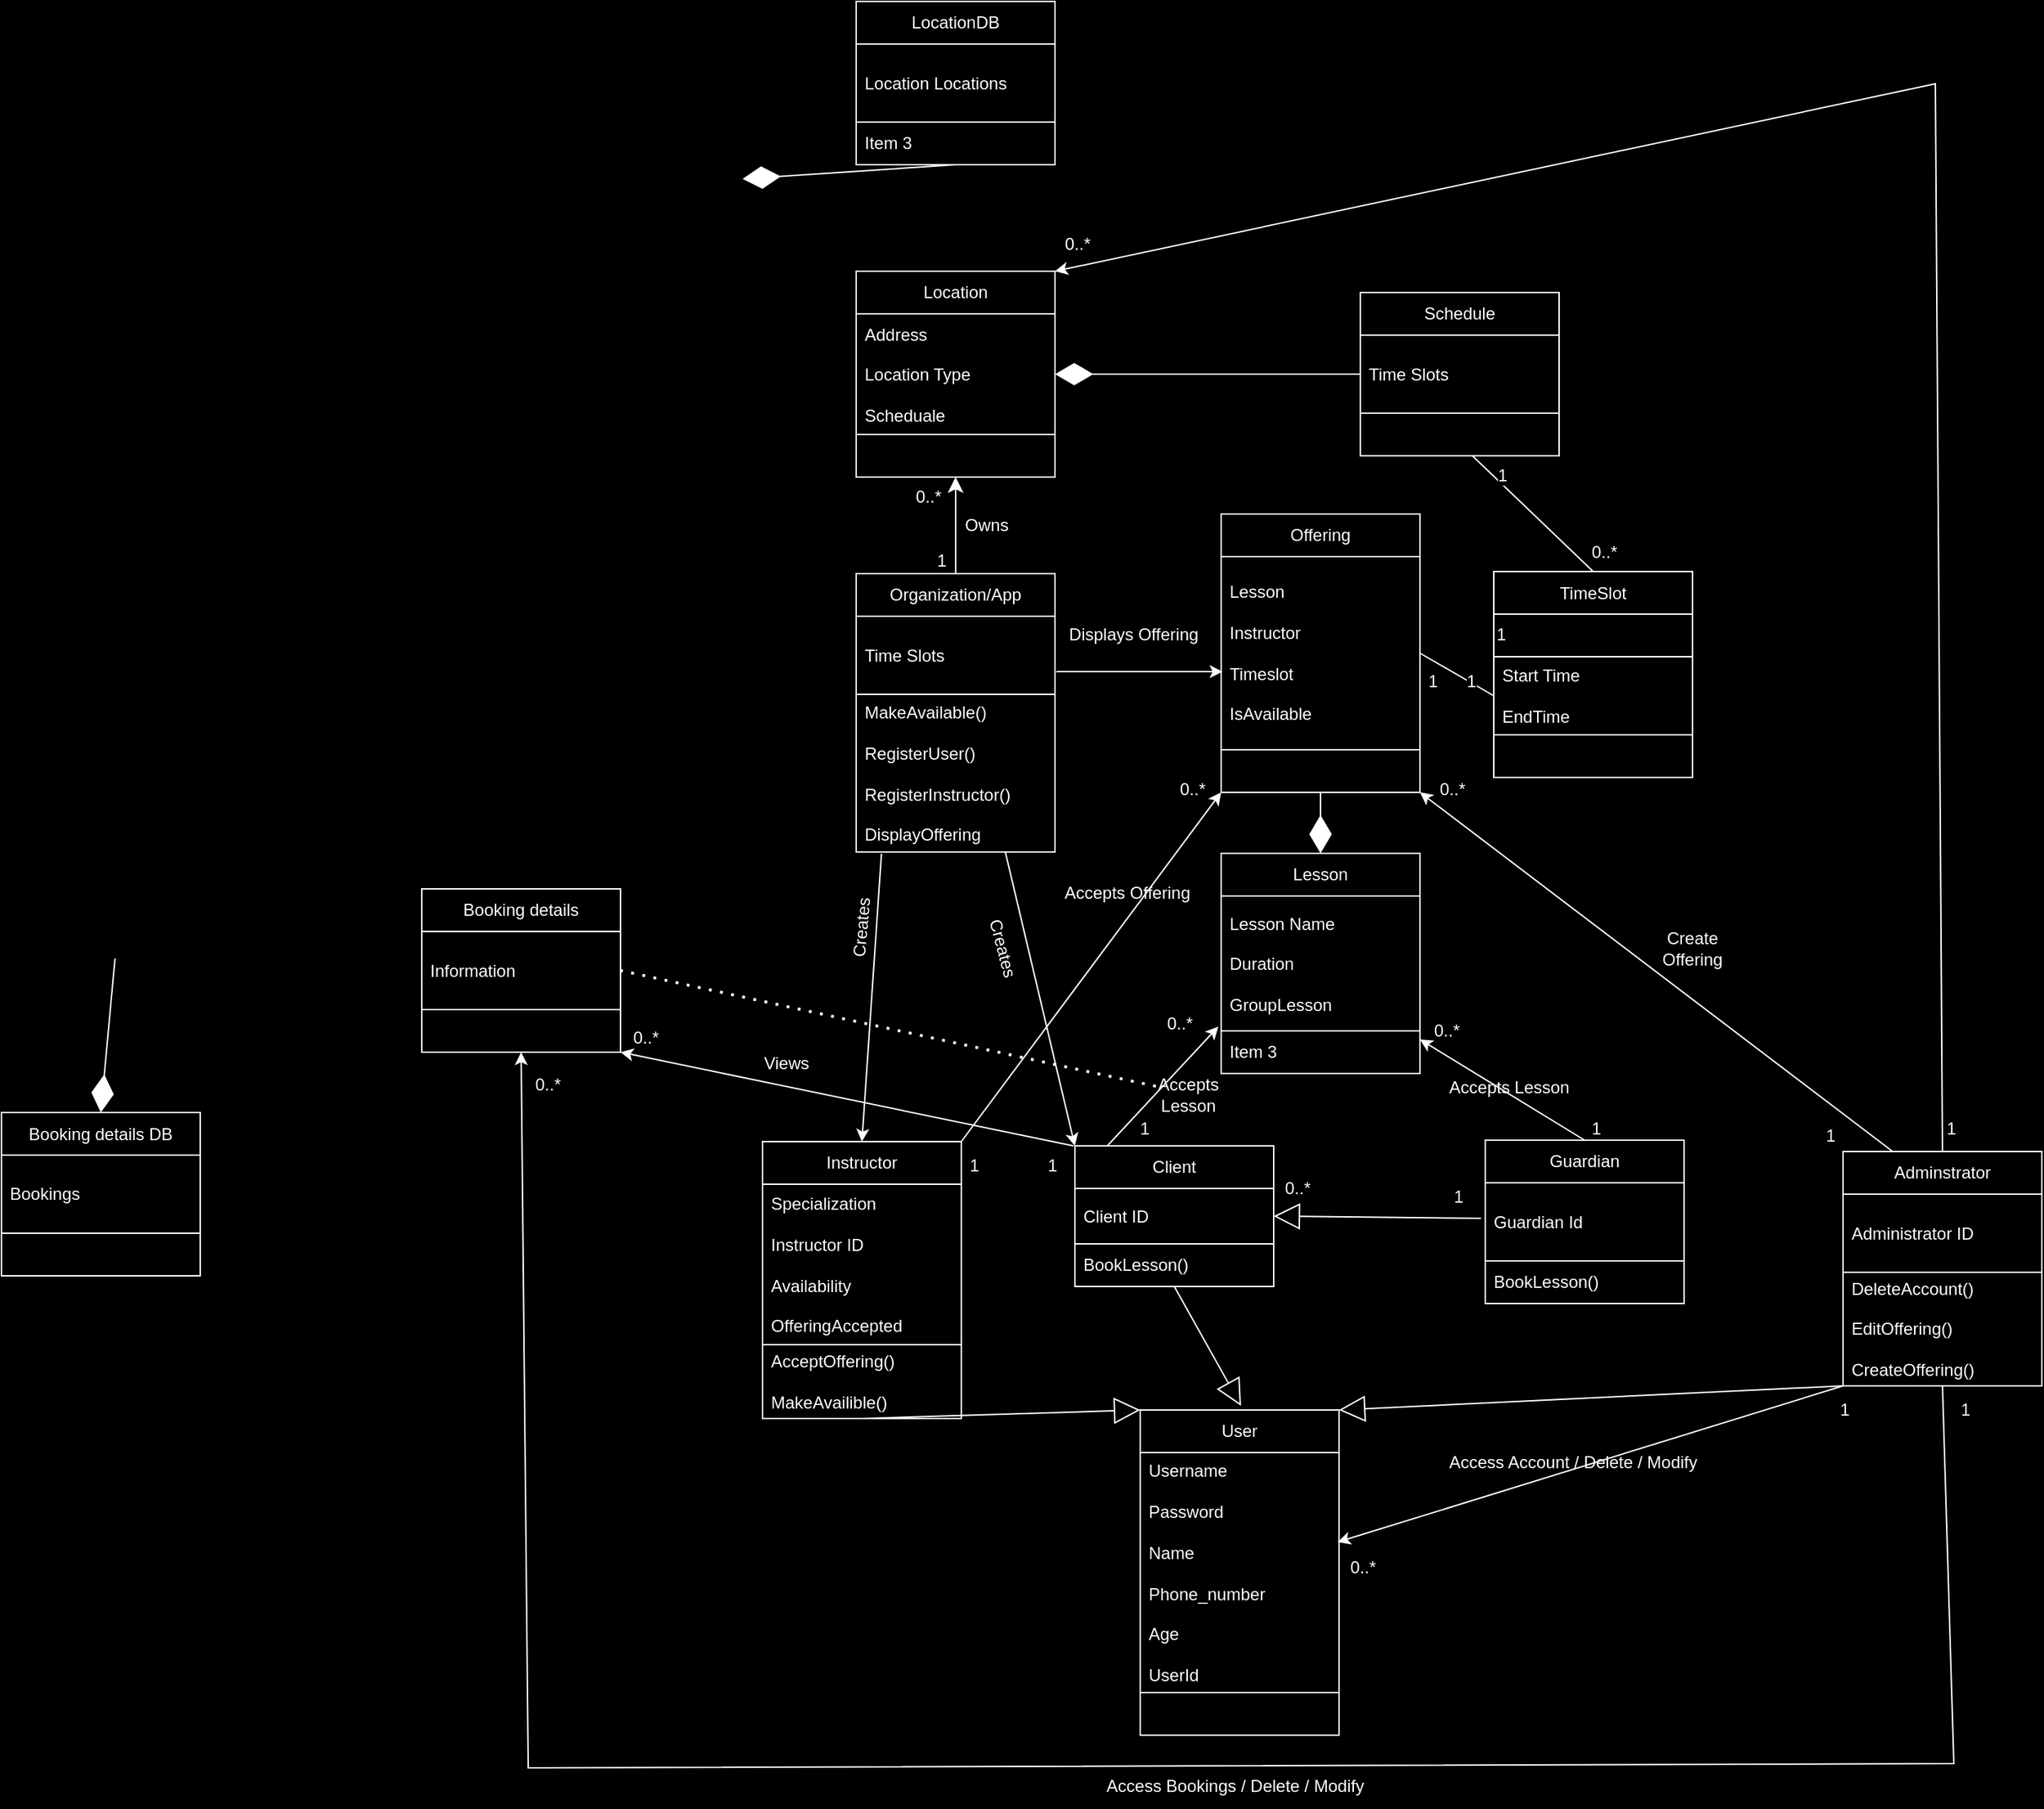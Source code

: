 <mxfile version="24.8.4">
  <diagram name="Page-1" id="lqmxrOgyMsYPpVBHW8XZ">
    <mxGraphModel dx="2478" dy="1331" grid="0" gridSize="10" guides="1" tooltips="1" connect="1" arrows="1" fold="1" page="0" pageScale="1" pageWidth="850" pageHeight="1100" background="#000000" math="0" shadow="0">
      <root>
        <mxCell id="0" />
        <mxCell id="1" parent="0" />
        <mxCell id="q92YzM6dojiJ9RE8ZQHJ-3" value="&lt;font color=&quot;#ffffff&quot;&gt;User&lt;/font&gt;" style="swimlane;fontStyle=0;childLayout=stackLayout;horizontal=1;startSize=30;horizontalStack=0;resizeParent=1;resizeParentMax=0;resizeLast=0;collapsible=1;marginBottom=0;whiteSpace=wrap;html=1;strokeColor=#FFFFFF;fillColor=#000000;" parent="1" vertex="1">
          <mxGeometry x="263" y="702" width="140" height="229" as="geometry" />
        </mxCell>
        <mxCell id="q92YzM6dojiJ9RE8ZQHJ-4" value="&lt;font color=&quot;#ffffff&quot;&gt;Username&lt;/font&gt;&lt;div&gt;&lt;font color=&quot;#ffffff&quot;&gt;&lt;br&gt;&lt;/font&gt;&lt;div&gt;&lt;font color=&quot;#ffffff&quot;&gt;Password&lt;/font&gt;&lt;/div&gt;&lt;/div&gt;&lt;div&gt;&lt;font color=&quot;#ffffff&quot;&gt;&lt;br&gt;&lt;/font&gt;&lt;/div&gt;&lt;div&gt;&lt;font color=&quot;#ffffff&quot;&gt;Name&lt;/font&gt;&lt;/div&gt;&lt;div&gt;&lt;font color=&quot;#ffffff&quot;&gt;&lt;br&gt;&lt;/font&gt;&lt;/div&gt;&lt;div&gt;&lt;font color=&quot;#ffffff&quot;&gt;Phone_number&lt;/font&gt;&lt;/div&gt;&lt;div&gt;&lt;font color=&quot;#ffffff&quot;&gt;&lt;br&gt;&lt;/font&gt;&lt;/div&gt;&lt;div&gt;&lt;font color=&quot;#ffffff&quot;&gt;Age&lt;/font&gt;&lt;/div&gt;&lt;div&gt;&lt;font color=&quot;#ffffff&quot;&gt;&lt;br&gt;&lt;/font&gt;&lt;/div&gt;&lt;div&gt;&lt;font color=&quot;#ffffff&quot;&gt;UserId&lt;/font&gt;&lt;/div&gt;" style="text;strokeColor=#FFFFFF;fillColor=#000000;align=left;verticalAlign=middle;spacingLeft=4;spacingRight=4;overflow=hidden;points=[[0,0.5],[1,0.5]];portConstraint=eastwest;rotatable=0;whiteSpace=wrap;html=1;" parent="q92YzM6dojiJ9RE8ZQHJ-3" vertex="1">
          <mxGeometry y="30" width="140" height="169" as="geometry" />
        </mxCell>
        <mxCell id="q92YzM6dojiJ9RE8ZQHJ-6" value="" style="text;strokeColor=#FFFFFF;fillColor=#000000;align=left;verticalAlign=middle;spacingLeft=4;spacingRight=4;overflow=hidden;points=[[0,0.5],[1,0.5]];portConstraint=eastwest;rotatable=0;whiteSpace=wrap;html=1;" parent="q92YzM6dojiJ9RE8ZQHJ-3" vertex="1">
          <mxGeometry y="199" width="140" height="30" as="geometry" />
        </mxCell>
        <mxCell id="q92YzM6dojiJ9RE8ZQHJ-8" value="&lt;font color=&quot;#ffffff&quot;&gt;Client&lt;/font&gt;" style="swimlane;fontStyle=0;childLayout=stackLayout;horizontal=1;startSize=30;horizontalStack=0;resizeParent=1;resizeParentMax=0;resizeLast=0;collapsible=1;marginBottom=0;whiteSpace=wrap;html=1;strokeColor=#FFFFFF;fillColor=#000000;" parent="1" vertex="1">
          <mxGeometry x="217" y="516" width="140" height="99" as="geometry" />
        </mxCell>
        <mxCell id="q92YzM6dojiJ9RE8ZQHJ-9" value="&lt;font color=&quot;#ffffff&quot;&gt;Client ID&lt;/font&gt;" style="text;strokeColor=#FFFFFF;fillColor=#000000;align=left;verticalAlign=middle;spacingLeft=4;spacingRight=4;overflow=hidden;points=[[0,0.5],[1,0.5]];portConstraint=eastwest;rotatable=0;whiteSpace=wrap;html=1;" parent="q92YzM6dojiJ9RE8ZQHJ-8" vertex="1">
          <mxGeometry y="30" width="140" height="39" as="geometry" />
        </mxCell>
        <mxCell id="q92YzM6dojiJ9RE8ZQHJ-10" value="&lt;font style=&quot;background-color: rgb(0, 0, 0);&quot; color=&quot;#ffffff&quot;&gt;BookLesson()&lt;/font&gt;" style="text;strokeColor=#FFFFFF;fillColor=#000000;align=left;verticalAlign=middle;spacingLeft=4;spacingRight=4;overflow=hidden;points=[[0,0.5],[1,0.5]];portConstraint=eastwest;rotatable=0;whiteSpace=wrap;html=1;" parent="q92YzM6dojiJ9RE8ZQHJ-8" vertex="1">
          <mxGeometry y="69" width="140" height="30" as="geometry" />
        </mxCell>
        <mxCell id="q92YzM6dojiJ9RE8ZQHJ-11" value="" style="endArrow=block;endSize=16;endFill=0;html=1;rounded=0;entryX=0.5;entryY=0;entryDx=0;entryDy=0;exitX=0.5;exitY=1;exitDx=0;exitDy=0;strokeColor=#FFFFFF;" parent="1" source="q92YzM6dojiJ9RE8ZQHJ-8" edge="1">
          <mxGeometry width="160" relative="1" as="geometry">
            <mxPoint x="334" y="621" as="sourcePoint" />
            <mxPoint x="334" y="699" as="targetPoint" />
          </mxGeometry>
        </mxCell>
        <mxCell id="q92YzM6dojiJ9RE8ZQHJ-12" value="&lt;font color=&quot;#ffffff&quot;&gt;Instructor&lt;/font&gt;" style="swimlane;fontStyle=0;childLayout=stackLayout;horizontal=1;startSize=30;horizontalStack=0;resizeParent=1;resizeParentMax=0;resizeLast=0;collapsible=1;marginBottom=0;whiteSpace=wrap;html=1;strokeColor=#FFFFFF;fillColor=#000000;" parent="1" vertex="1">
          <mxGeometry x="-3" y="513" width="140" height="195" as="geometry" />
        </mxCell>
        <mxCell id="q92YzM6dojiJ9RE8ZQHJ-13" value="&lt;font color=&quot;#ffffff&quot;&gt;Specialization&lt;/font&gt;&lt;div&gt;&lt;font color=&quot;#ffffff&quot;&gt;&lt;br&gt;&lt;/font&gt;&lt;/div&gt;&lt;div&gt;&lt;font color=&quot;#ffffff&quot;&gt;Instructor ID&lt;/font&gt;&lt;/div&gt;&lt;div&gt;&lt;font color=&quot;#ffffff&quot;&gt;&lt;br&gt;&lt;/font&gt;&lt;/div&gt;&lt;div&gt;&lt;font color=&quot;#ffffff&quot;&gt;Availability&lt;/font&gt;&lt;/div&gt;&lt;div&gt;&lt;font color=&quot;#ffffff&quot;&gt;&lt;br&gt;&lt;/font&gt;&lt;/div&gt;&lt;div&gt;&lt;font color=&quot;#ffffff&quot;&gt;OfferingAccepted&lt;/font&gt;&lt;/div&gt;" style="text;strokeColor=#FFFFFF;fillColor=#000000;align=left;verticalAlign=middle;spacingLeft=4;spacingRight=4;overflow=hidden;points=[[0,0.5],[1,0.5]];portConstraint=eastwest;rotatable=0;whiteSpace=wrap;html=1;" parent="q92YzM6dojiJ9RE8ZQHJ-12" vertex="1">
          <mxGeometry y="30" width="140" height="113" as="geometry" />
        </mxCell>
        <mxCell id="q92YzM6dojiJ9RE8ZQHJ-14" value="&lt;font style=&quot;background-color: rgb(0, 0, 0);&quot; color=&quot;#ffffff&quot;&gt;AcceptOffering()&lt;/font&gt;&lt;div&gt;&lt;font style=&quot;background-color: rgb(0, 0, 0);&quot; color=&quot;#ffffff&quot;&gt;&lt;br&gt;&lt;/font&gt;&lt;/div&gt;&lt;div&gt;&lt;font style=&quot;background-color: rgb(0, 0, 0);&quot; color=&quot;#ffffff&quot;&gt;MakeAvailible()&lt;/font&gt;&lt;/div&gt;" style="text;strokeColor=#FFFFFF;fillColor=#000000;align=left;verticalAlign=middle;spacingLeft=4;spacingRight=4;overflow=hidden;points=[[0,0.5],[1,0.5]];portConstraint=eastwest;rotatable=0;whiteSpace=wrap;html=1;" parent="q92YzM6dojiJ9RE8ZQHJ-12" vertex="1">
          <mxGeometry y="143" width="140" height="52" as="geometry" />
        </mxCell>
        <mxCell id="q92YzM6dojiJ9RE8ZQHJ-15" value="" style="endArrow=block;endSize=16;endFill=0;html=1;rounded=0;entryX=0;entryY=0;entryDx=0;entryDy=0;exitX=0.5;exitY=1;exitDx=0;exitDy=0;strokeColor=#FFFFFF;" parent="1" source="q92YzM6dojiJ9RE8ZQHJ-12" target="q92YzM6dojiJ9RE8ZQHJ-3" edge="1">
          <mxGeometry width="160" relative="1" as="geometry">
            <mxPoint x="344" y="631" as="sourcePoint" />
            <mxPoint x="344" y="709" as="targetPoint" />
          </mxGeometry>
        </mxCell>
        <mxCell id="q92YzM6dojiJ9RE8ZQHJ-16" value="&lt;font color=&quot;#ffffff&quot;&gt;Adminstrator&lt;/font&gt;" style="swimlane;fontStyle=0;childLayout=stackLayout;horizontal=1;startSize=30;horizontalStack=0;resizeParent=1;resizeParentMax=0;resizeLast=0;collapsible=1;marginBottom=0;whiteSpace=wrap;html=1;strokeColor=#FFFFFF;fillColor=#000000;" parent="1" vertex="1">
          <mxGeometry x="758" y="520" width="140" height="165" as="geometry" />
        </mxCell>
        <mxCell id="q92YzM6dojiJ9RE8ZQHJ-17" value="&lt;font color=&quot;#ffffff&quot;&gt;Administrator ID&lt;/font&gt;" style="text;strokeColor=#FFFFFF;fillColor=#000000;align=left;verticalAlign=middle;spacingLeft=4;spacingRight=4;overflow=hidden;points=[[0,0.5],[1,0.5]];portConstraint=eastwest;rotatable=0;whiteSpace=wrap;html=1;" parent="q92YzM6dojiJ9RE8ZQHJ-16" vertex="1">
          <mxGeometry y="30" width="140" height="55" as="geometry" />
        </mxCell>
        <mxCell id="q92YzM6dojiJ9RE8ZQHJ-18" value="&lt;font style=&quot;background-color: rgb(0, 0, 0);&quot; color=&quot;#ffffff&quot;&gt;DeleteAccount()&lt;/font&gt;&lt;div&gt;&lt;font style=&quot;background-color: rgb(0, 0, 0);&quot; color=&quot;#ffffff&quot;&gt;&lt;br&gt;&lt;/font&gt;&lt;/div&gt;&lt;div&gt;&lt;font style=&quot;background-color: rgb(0, 0, 0);&quot; color=&quot;#ffffff&quot;&gt;EditOffering()&lt;/font&gt;&lt;/div&gt;&lt;div&gt;&lt;font style=&quot;background-color: rgb(0, 0, 0);&quot; color=&quot;#ffffff&quot;&gt;&lt;br&gt;&lt;/font&gt;&lt;/div&gt;&lt;div&gt;&lt;font style=&quot;background-color: rgb(0, 0, 0);&quot; color=&quot;#ffffff&quot;&gt;CreateOffering()&lt;/font&gt;&lt;/div&gt;" style="text;strokeColor=#FFFFFF;fillColor=#000000;align=left;verticalAlign=middle;spacingLeft=4;spacingRight=4;overflow=hidden;points=[[0,0.5],[1,0.5]];portConstraint=eastwest;rotatable=0;whiteSpace=wrap;html=1;" parent="q92YzM6dojiJ9RE8ZQHJ-16" vertex="1">
          <mxGeometry y="85" width="140" height="80" as="geometry" />
        </mxCell>
        <mxCell id="q92YzM6dojiJ9RE8ZQHJ-19" value="" style="endArrow=block;endSize=16;endFill=0;html=1;rounded=0;entryX=1;entryY=0;entryDx=0;entryDy=0;exitX=0;exitY=1;exitDx=0;exitDy=0;strokeColor=#FFFFFF;" parent="1" source="q92YzM6dojiJ9RE8ZQHJ-16" target="q92YzM6dojiJ9RE8ZQHJ-3" edge="1">
          <mxGeometry width="160" relative="1" as="geometry">
            <mxPoint x="80" y="645" as="sourcePoint" />
            <mxPoint x="273" y="712" as="targetPoint" />
          </mxGeometry>
        </mxCell>
        <mxCell id="q92YzM6dojiJ9RE8ZQHJ-21" value="&lt;font color=&quot;#ffffff&quot;&gt;Guardian&lt;/font&gt;" style="swimlane;fontStyle=0;childLayout=stackLayout;horizontal=1;startSize=30;horizontalStack=0;resizeParent=1;resizeParentMax=0;resizeLast=0;collapsible=1;marginBottom=0;whiteSpace=wrap;html=1;strokeColor=#FFFFFF;fillColor=#000000;" parent="1" vertex="1">
          <mxGeometry x="506" y="512" width="140" height="115" as="geometry" />
        </mxCell>
        <mxCell id="q92YzM6dojiJ9RE8ZQHJ-22" value="&lt;font color=&quot;#ffffff&quot;&gt;Guardian Id&lt;/font&gt;" style="text;strokeColor=#FFFFFF;fillColor=#000000;align=left;verticalAlign=middle;spacingLeft=4;spacingRight=4;overflow=hidden;points=[[0,0.5],[1,0.5]];portConstraint=eastwest;rotatable=0;whiteSpace=wrap;html=1;" parent="q92YzM6dojiJ9RE8ZQHJ-21" vertex="1">
          <mxGeometry y="30" width="140" height="55" as="geometry" />
        </mxCell>
        <mxCell id="q92YzM6dojiJ9RE8ZQHJ-23" value="&lt;span style=&quot;color: rgb(255, 255, 255); background-color: rgb(0, 0, 0);&quot;&gt;BookLesson()&lt;/span&gt;" style="text;strokeColor=#FFFFFF;fillColor=#000000;align=left;verticalAlign=middle;spacingLeft=4;spacingRight=4;overflow=hidden;points=[[0,0.5],[1,0.5]];portConstraint=eastwest;rotatable=0;whiteSpace=wrap;html=1;" parent="q92YzM6dojiJ9RE8ZQHJ-21" vertex="1">
          <mxGeometry y="85" width="140" height="30" as="geometry" />
        </mxCell>
        <mxCell id="q92YzM6dojiJ9RE8ZQHJ-24" value="&lt;font color=&quot;#ffffff&quot;&gt;Location&lt;/font&gt;" style="swimlane;fontStyle=0;childLayout=stackLayout;horizontal=1;startSize=30;horizontalStack=0;resizeParent=1;resizeParentMax=0;resizeLast=0;collapsible=1;marginBottom=0;whiteSpace=wrap;html=1;strokeColor=#FFFFFF;fillColor=#000000;" parent="1" vertex="1">
          <mxGeometry x="63" y="-100" width="140" height="145" as="geometry" />
        </mxCell>
        <mxCell id="q92YzM6dojiJ9RE8ZQHJ-25" value="&lt;font color=&quot;#ffffff&quot;&gt;Address&lt;/font&gt;&lt;div&gt;&lt;font color=&quot;#ffffff&quot;&gt;&lt;br&gt;&lt;/font&gt;&lt;/div&gt;&lt;div&gt;&lt;font color=&quot;#ffffff&quot;&gt;Location Type&lt;/font&gt;&lt;/div&gt;&lt;div&gt;&lt;font color=&quot;#ffffff&quot;&gt;&lt;br&gt;&lt;/font&gt;&lt;/div&gt;&lt;div&gt;&lt;font color=&quot;#ffffff&quot;&gt;Scheduale&lt;/font&gt;&lt;/div&gt;" style="text;strokeColor=#FFFFFF;fillColor=#000000;align=left;verticalAlign=middle;spacingLeft=4;spacingRight=4;overflow=hidden;points=[[0,0.5],[1,0.5]];portConstraint=eastwest;rotatable=0;whiteSpace=wrap;html=1;" parent="q92YzM6dojiJ9RE8ZQHJ-24" vertex="1">
          <mxGeometry y="30" width="140" height="85" as="geometry" />
        </mxCell>
        <mxCell id="q92YzM6dojiJ9RE8ZQHJ-26" value="" style="text;strokeColor=#FFFFFF;fillColor=#000000;align=left;verticalAlign=middle;spacingLeft=4;spacingRight=4;overflow=hidden;points=[[0,0.5],[1,0.5]];portConstraint=eastwest;rotatable=0;whiteSpace=wrap;html=1;" parent="q92YzM6dojiJ9RE8ZQHJ-24" vertex="1">
          <mxGeometry y="115" width="140" height="30" as="geometry" />
        </mxCell>
        <mxCell id="q92YzM6dojiJ9RE8ZQHJ-27" value="&lt;font color=&quot;#ffffff&quot;&gt;Schedule&lt;/font&gt;" style="swimlane;fontStyle=0;childLayout=stackLayout;horizontal=1;startSize=30;horizontalStack=0;resizeParent=1;resizeParentMax=0;resizeLast=0;collapsible=1;marginBottom=0;whiteSpace=wrap;html=1;strokeColor=#FFFFFF;fillColor=#000000;" parent="1" vertex="1">
          <mxGeometry x="418" y="-85" width="140" height="115" as="geometry" />
        </mxCell>
        <mxCell id="q92YzM6dojiJ9RE8ZQHJ-28" value="&lt;font color=&quot;#ffffff&quot;&gt;Time Slots&lt;/font&gt;" style="text;strokeColor=#FFFFFF;fillColor=#000000;align=left;verticalAlign=middle;spacingLeft=4;spacingRight=4;overflow=hidden;points=[[0,0.5],[1,0.5]];portConstraint=eastwest;rotatable=0;whiteSpace=wrap;html=1;" parent="q92YzM6dojiJ9RE8ZQHJ-27" vertex="1">
          <mxGeometry y="30" width="140" height="55" as="geometry" />
        </mxCell>
        <mxCell id="q92YzM6dojiJ9RE8ZQHJ-29" value="" style="text;strokeColor=#FFFFFF;fillColor=#000000;align=left;verticalAlign=middle;spacingLeft=4;spacingRight=4;overflow=hidden;points=[[0,0.5],[1,0.5]];portConstraint=eastwest;rotatable=0;whiteSpace=wrap;html=1;" parent="q92YzM6dojiJ9RE8ZQHJ-27" vertex="1">
          <mxGeometry y="85" width="140" height="30" as="geometry" />
        </mxCell>
        <mxCell id="q92YzM6dojiJ9RE8ZQHJ-30" value="" style="endArrow=diamondThin;endFill=1;endSize=24;html=1;rounded=0;strokeColor=#FFFFFF;entryX=1;entryY=0.5;entryDx=0;entryDy=0;exitX=0;exitY=0.5;exitDx=0;exitDy=0;" parent="1" source="q92YzM6dojiJ9RE8ZQHJ-27" target="q92YzM6dojiJ9RE8ZQHJ-24" edge="1">
          <mxGeometry width="160" relative="1" as="geometry">
            <mxPoint x="-98" y="317" as="sourcePoint" />
            <mxPoint x="56" y="118" as="targetPoint" />
          </mxGeometry>
        </mxCell>
        <mxCell id="q92YzM6dojiJ9RE8ZQHJ-31" value="&lt;font color=&quot;#ffffff&quot;&gt;LocationDB&lt;/font&gt;" style="swimlane;fontStyle=0;childLayout=stackLayout;horizontal=1;startSize=30;horizontalStack=0;resizeParent=1;resizeParentMax=0;resizeLast=0;collapsible=1;marginBottom=0;whiteSpace=wrap;html=1;strokeColor=#FFFFFF;fillColor=#000000;" parent="1" vertex="1">
          <mxGeometry x="63" y="-290" width="140" height="115" as="geometry" />
        </mxCell>
        <mxCell id="q92YzM6dojiJ9RE8ZQHJ-32" value="&lt;font color=&quot;#ffffff&quot;&gt;Location Locations&lt;/font&gt;" style="text;strokeColor=#FFFFFF;fillColor=#000000;align=left;verticalAlign=middle;spacingLeft=4;spacingRight=4;overflow=hidden;points=[[0,0.5],[1,0.5]];portConstraint=eastwest;rotatable=0;whiteSpace=wrap;html=1;" parent="q92YzM6dojiJ9RE8ZQHJ-31" vertex="1">
          <mxGeometry y="30" width="140" height="55" as="geometry" />
        </mxCell>
        <mxCell id="q92YzM6dojiJ9RE8ZQHJ-33" value="&lt;font style=&quot;background-color: rgb(0, 0, 0);&quot; color=&quot;#ffffff&quot;&gt;Item 3&lt;/font&gt;" style="text;strokeColor=#FFFFFF;fillColor=#000000;align=left;verticalAlign=middle;spacingLeft=4;spacingRight=4;overflow=hidden;points=[[0,0.5],[1,0.5]];portConstraint=eastwest;rotatable=0;whiteSpace=wrap;html=1;" parent="q92YzM6dojiJ9RE8ZQHJ-31" vertex="1">
          <mxGeometry y="85" width="140" height="30" as="geometry" />
        </mxCell>
        <mxCell id="q92YzM6dojiJ9RE8ZQHJ-34" value="" style="endArrow=diamondThin;endFill=1;endSize=24;html=1;rounded=0;strokeColor=#FFFFFF;exitX=0.5;exitY=1;exitDx=0;exitDy=0;" parent="1" source="q92YzM6dojiJ9RE8ZQHJ-31" edge="1">
          <mxGeometry width="160" relative="1" as="geometry">
            <mxPoint x="281" y="-32" as="sourcePoint" />
            <mxPoint x="-17" y="-165" as="targetPoint" />
          </mxGeometry>
        </mxCell>
        <mxCell id="q92YzM6dojiJ9RE8ZQHJ-38" value="&lt;font color=&quot;#ffffff&quot;&gt;Organization/App&lt;/font&gt;" style="swimlane;fontStyle=0;childLayout=stackLayout;horizontal=1;startSize=30;horizontalStack=0;resizeParent=1;resizeParentMax=0;resizeLast=0;collapsible=1;marginBottom=0;whiteSpace=wrap;html=1;strokeColor=#FFFFFF;fillColor=#000000;" parent="1" vertex="1">
          <mxGeometry x="63" y="113" width="140" height="196" as="geometry" />
        </mxCell>
        <mxCell id="q92YzM6dojiJ9RE8ZQHJ-39" value="&lt;font color=&quot;#ffffff&quot;&gt;Time Slots&lt;/font&gt;" style="text;strokeColor=#FFFFFF;fillColor=#000000;align=left;verticalAlign=middle;spacingLeft=4;spacingRight=4;overflow=hidden;points=[[0,0.5],[1,0.5]];portConstraint=eastwest;rotatable=0;whiteSpace=wrap;html=1;" parent="q92YzM6dojiJ9RE8ZQHJ-38" vertex="1">
          <mxGeometry y="30" width="140" height="55" as="geometry" />
        </mxCell>
        <mxCell id="q92YzM6dojiJ9RE8ZQHJ-40" value="&lt;font style=&quot;background-color: rgb(0, 0, 0);&quot; color=&quot;#ffffff&quot;&gt;MakeAvailable()&lt;/font&gt;&lt;div&gt;&lt;font style=&quot;background-color: rgb(0, 0, 0);&quot; color=&quot;#ffffff&quot;&gt;&lt;br&gt;&lt;/font&gt;&lt;/div&gt;&lt;div&gt;&lt;font style=&quot;background-color: rgb(0, 0, 0);&quot; color=&quot;#ffffff&quot;&gt;RegisterUser()&lt;/font&gt;&lt;/div&gt;&lt;div&gt;&lt;font style=&quot;background-color: rgb(0, 0, 0);&quot; color=&quot;#ffffff&quot;&gt;&lt;br&gt;&lt;/font&gt;&lt;/div&gt;&lt;div&gt;&lt;font style=&quot;background-color: rgb(0, 0, 0);&quot; color=&quot;#ffffff&quot;&gt;RegisterInstructor()&lt;/font&gt;&lt;/div&gt;&lt;div&gt;&lt;font style=&quot;background-color: rgb(0, 0, 0);&quot; color=&quot;#ffffff&quot;&gt;&lt;br&gt;&lt;/font&gt;&lt;/div&gt;&lt;div&gt;&lt;font style=&quot;background-color: rgb(0, 0, 0);&quot; color=&quot;#ffffff&quot;&gt;DisplayOffering&lt;/font&gt;&lt;/div&gt;" style="text;strokeColor=#FFFFFF;fillColor=#000000;align=left;verticalAlign=middle;spacingLeft=4;spacingRight=4;overflow=hidden;points=[[0,0.5],[1,0.5]];portConstraint=eastwest;rotatable=0;whiteSpace=wrap;html=1;" parent="q92YzM6dojiJ9RE8ZQHJ-38" vertex="1">
          <mxGeometry y="85" width="140" height="111" as="geometry" />
        </mxCell>
        <mxCell id="q92YzM6dojiJ9RE8ZQHJ-41" value="" style="edgeStyle=segmentEdgeStyle;endArrow=classic;html=1;curved=0;rounded=0;endSize=8;startSize=8;strokeColor=#FFFFFF;entryX=0.5;entryY=1;entryDx=0;entryDy=0;exitX=0.5;exitY=0;exitDx=0;exitDy=0;" parent="1" source="q92YzM6dojiJ9RE8ZQHJ-38" target="q92YzM6dojiJ9RE8ZQHJ-24" edge="1">
          <mxGeometry width="50" height="50" relative="1" as="geometry">
            <mxPoint x="-269" y="80" as="sourcePoint" />
            <mxPoint x="-219" y="30" as="targetPoint" />
          </mxGeometry>
        </mxCell>
        <mxCell id="q92YzM6dojiJ9RE8ZQHJ-42" value="&lt;font color=&quot;#ffffff&quot;&gt;Owns&lt;/font&gt;" style="text;html=1;align=center;verticalAlign=middle;whiteSpace=wrap;rounded=0;" parent="1" vertex="1">
          <mxGeometry x="125" y="64" width="60" height="30" as="geometry" />
        </mxCell>
        <mxCell id="q92YzM6dojiJ9RE8ZQHJ-46" value="&lt;font color=&quot;#ffffff&quot;&gt;TimeSlot&lt;/font&gt;" style="swimlane;fontStyle=0;childLayout=stackLayout;horizontal=1;startSize=30;horizontalStack=0;resizeParent=1;resizeParentMax=0;resizeLast=0;collapsible=1;marginBottom=0;whiteSpace=wrap;html=1;strokeColor=#FFFFFF;fillColor=#000000;" parent="1" vertex="1">
          <mxGeometry x="512" y="111.5" width="140" height="145" as="geometry" />
        </mxCell>
        <mxCell id="SPLY-4hhll68yxZ88iQ7-50" value="&lt;font style=&quot;background-color: rgb(0, 0, 0);&quot; color=&quot;#ffffff&quot;&gt;1&lt;/font&gt;" style="text;whiteSpace=wrap;html=1;" vertex="1" parent="q92YzM6dojiJ9RE8ZQHJ-46">
          <mxGeometry y="30" width="140" height="30" as="geometry" />
        </mxCell>
        <mxCell id="q92YzM6dojiJ9RE8ZQHJ-47" value="&lt;font color=&quot;#ffffff&quot;&gt;Start Time&lt;/font&gt;&lt;div&gt;&lt;font color=&quot;#ffffff&quot;&gt;&lt;br&gt;&lt;/font&gt;&lt;/div&gt;&lt;div&gt;&lt;font color=&quot;#ffffff&quot;&gt;EndTime&lt;/font&gt;&lt;/div&gt;" style="text;strokeColor=#FFFFFF;fillColor=#000000;align=left;verticalAlign=middle;spacingLeft=4;spacingRight=4;overflow=hidden;points=[[0,0.5],[1,0.5]];portConstraint=eastwest;rotatable=0;whiteSpace=wrap;html=1;" parent="q92YzM6dojiJ9RE8ZQHJ-46" vertex="1">
          <mxGeometry y="60" width="140" height="55" as="geometry" />
        </mxCell>
        <mxCell id="q92YzM6dojiJ9RE8ZQHJ-48" value="" style="text;strokeColor=#FFFFFF;fillColor=#000000;align=left;verticalAlign=middle;spacingLeft=4;spacingRight=4;overflow=hidden;points=[[0,0.5],[1,0.5]];portConstraint=eastwest;rotatable=0;whiteSpace=wrap;html=1;" parent="q92YzM6dojiJ9RE8ZQHJ-46" vertex="1">
          <mxGeometry y="115" width="140" height="30" as="geometry" />
        </mxCell>
        <mxCell id="q92YzM6dojiJ9RE8ZQHJ-50" value="" style="endArrow=none;html=1;rounded=0;strokeColor=#FFFFFF;exitX=0;exitY=0.5;exitDx=0;exitDy=0;entryX=1;entryY=0.5;entryDx=0;entryDy=0;" parent="1" source="q92YzM6dojiJ9RE8ZQHJ-47" target="q92YzM6dojiJ9RE8ZQHJ-52" edge="1">
          <mxGeometry width="50" height="50" relative="1" as="geometry">
            <mxPoint x="675.5" y="149" as="sourcePoint" />
            <mxPoint x="675.5" y="162" as="targetPoint" />
          </mxGeometry>
        </mxCell>
        <mxCell id="q92YzM6dojiJ9RE8ZQHJ-51" value="&lt;font color=&quot;#ffffff&quot;&gt;Offering&lt;/font&gt;" style="swimlane;fontStyle=0;childLayout=stackLayout;horizontal=1;startSize=30;horizontalStack=0;resizeParent=1;resizeParentMax=0;resizeLast=0;collapsible=1;marginBottom=0;whiteSpace=wrap;html=1;strokeColor=#FFFFFF;fillColor=#000000;" parent="1" vertex="1">
          <mxGeometry x="320" y="71" width="140" height="196" as="geometry" />
        </mxCell>
        <mxCell id="q92YzM6dojiJ9RE8ZQHJ-52" value="&lt;font color=&quot;#ffffff&quot;&gt;Lesson&lt;/font&gt;&lt;div&gt;&lt;font color=&quot;#ffffff&quot;&gt;&lt;br&gt;&lt;/font&gt;&lt;/div&gt;&lt;div&gt;&lt;font color=&quot;#ffffff&quot;&gt;Instructor&lt;/font&gt;&lt;/div&gt;&lt;div&gt;&lt;font color=&quot;#ffffff&quot;&gt;&lt;br&gt;&lt;/font&gt;&lt;/div&gt;&lt;div&gt;&lt;font color=&quot;#ffffff&quot;&gt;Timeslot&lt;/font&gt;&lt;/div&gt;&lt;div&gt;&lt;font color=&quot;#ffffff&quot;&gt;&lt;br&gt;&lt;/font&gt;&lt;/div&gt;&lt;div&gt;&lt;font color=&quot;#ffffff&quot;&gt;IsAvailable&lt;/font&gt;&lt;/div&gt;" style="text;strokeColor=#FFFFFF;fillColor=#000000;align=left;verticalAlign=middle;spacingLeft=4;spacingRight=4;overflow=hidden;points=[[0,0.5],[1,0.5]];portConstraint=eastwest;rotatable=0;whiteSpace=wrap;html=1;" parent="q92YzM6dojiJ9RE8ZQHJ-51" vertex="1">
          <mxGeometry y="30" width="140" height="136" as="geometry" />
        </mxCell>
        <mxCell id="q92YzM6dojiJ9RE8ZQHJ-53" value="" style="text;strokeColor=#FFFFFF;fillColor=#000000;align=left;verticalAlign=middle;spacingLeft=4;spacingRight=4;overflow=hidden;points=[[0,0.5],[1,0.5]];portConstraint=eastwest;rotatable=0;whiteSpace=wrap;html=1;" parent="q92YzM6dojiJ9RE8ZQHJ-51" vertex="1">
          <mxGeometry y="166" width="140" height="30" as="geometry" />
        </mxCell>
        <mxCell id="q92YzM6dojiJ9RE8ZQHJ-62" value="" style="endArrow=classic;html=1;rounded=0;strokeColor=#FFFFFF;entryX=0;entryY=1;entryDx=0;entryDy=0;exitX=1;exitY=0;exitDx=0;exitDy=0;" parent="1" source="q92YzM6dojiJ9RE8ZQHJ-12" target="q92YzM6dojiJ9RE8ZQHJ-51" edge="1">
          <mxGeometry width="50" height="50" relative="1" as="geometry">
            <mxPoint x="305" y="486" as="sourcePoint" />
            <mxPoint x="355" y="436" as="targetPoint" />
          </mxGeometry>
        </mxCell>
        <mxCell id="q92YzM6dojiJ9RE8ZQHJ-63" value="&lt;font style=&quot;background-color: rgb(0, 0, 0);&quot; color=&quot;#ffffff&quot;&gt;0..*&lt;/font&gt;" style="text;whiteSpace=wrap;html=1;" parent="1" vertex="1">
          <mxGeometry x="289.001" y="251.003" width="59" height="36" as="geometry" />
        </mxCell>
        <mxCell id="q92YzM6dojiJ9RE8ZQHJ-64" value="&lt;font color=&quot;#ffffff&quot;&gt;Lesson&lt;/font&gt;" style="swimlane;fontStyle=0;childLayout=stackLayout;horizontal=1;startSize=30;horizontalStack=0;resizeParent=1;resizeParentMax=0;resizeLast=0;collapsible=1;marginBottom=0;whiteSpace=wrap;html=1;strokeColor=#FFFFFF;fillColor=#000000;" parent="1" vertex="1">
          <mxGeometry x="320" y="310" width="140" height="155" as="geometry" />
        </mxCell>
        <mxCell id="q92YzM6dojiJ9RE8ZQHJ-65" value="&lt;font color=&quot;#ffffff&quot;&gt;Lesson Name&lt;/font&gt;&lt;br&gt;&lt;div&gt;&lt;font color=&quot;#ffffff&quot;&gt;&lt;br&gt;&lt;/font&gt;&lt;/div&gt;&lt;div&gt;&lt;font color=&quot;#ffffff&quot;&gt;Duration&lt;/font&gt;&lt;/div&gt;&lt;div&gt;&lt;font color=&quot;#ffffff&quot;&gt;&lt;br&gt;&lt;/font&gt;&lt;/div&gt;&lt;div&gt;&lt;font color=&quot;#ffffff&quot;&gt;GroupLesson&lt;/font&gt;&lt;/div&gt;" style="text;strokeColor=#FFFFFF;fillColor=#000000;align=left;verticalAlign=middle;spacingLeft=4;spacingRight=4;overflow=hidden;points=[[0,0.5],[1,0.5]];portConstraint=eastwest;rotatable=0;whiteSpace=wrap;html=1;" parent="q92YzM6dojiJ9RE8ZQHJ-64" vertex="1">
          <mxGeometry y="30" width="140" height="95" as="geometry" />
        </mxCell>
        <mxCell id="q92YzM6dojiJ9RE8ZQHJ-66" value="&lt;font style=&quot;background-color: rgb(0, 0, 0);&quot; color=&quot;#ffffff&quot;&gt;Item 3&lt;/font&gt;" style="text;strokeColor=#FFFFFF;fillColor=#000000;align=left;verticalAlign=middle;spacingLeft=4;spacingRight=4;overflow=hidden;points=[[0,0.5],[1,0.5]];portConstraint=eastwest;rotatable=0;whiteSpace=wrap;html=1;" parent="q92YzM6dojiJ9RE8ZQHJ-64" vertex="1">
          <mxGeometry y="125" width="140" height="30" as="geometry" />
        </mxCell>
        <mxCell id="q92YzM6dojiJ9RE8ZQHJ-70" value="" style="endArrow=diamondThin;endFill=1;endSize=24;html=1;rounded=0;strokeColor=#FFFFFF;entryX=0.5;entryY=0;entryDx=0;entryDy=0;exitX=0.5;exitY=1;exitDx=0;exitDy=0;" parent="1" source="q92YzM6dojiJ9RE8ZQHJ-51" target="q92YzM6dojiJ9RE8ZQHJ-64" edge="1">
          <mxGeometry width="160" relative="1" as="geometry">
            <mxPoint x="428" y="-17" as="sourcePoint" />
            <mxPoint x="213" y="-17" as="targetPoint" />
          </mxGeometry>
        </mxCell>
        <mxCell id="q92YzM6dojiJ9RE8ZQHJ-71" value="" style="endArrow=block;endSize=16;endFill=0;html=1;rounded=0;strokeColor=#FFFFFF;entryX=1;entryY=0.5;entryDx=0;entryDy=0;" parent="1" target="q92YzM6dojiJ9RE8ZQHJ-8" edge="1">
          <mxGeometry width="160" relative="1" as="geometry">
            <mxPoint x="503" y="567" as="sourcePoint" />
            <mxPoint x="360" y="584" as="targetPoint" />
          </mxGeometry>
        </mxCell>
        <mxCell id="q92YzM6dojiJ9RE8ZQHJ-72" value="" style="endArrow=classic;html=1;rounded=0;strokeColor=#FFFFFF;entryX=-0.014;entryY=0.968;entryDx=0;entryDy=0;exitX=0.163;exitY=0;exitDx=0;exitDy=0;exitPerimeter=0;entryPerimeter=0;" parent="1" source="q92YzM6dojiJ9RE8ZQHJ-8" target="q92YzM6dojiJ9RE8ZQHJ-65" edge="1">
          <mxGeometry width="50" height="50" relative="1" as="geometry">
            <mxPoint x="147" y="523" as="sourcePoint" />
            <mxPoint x="330" y="279" as="targetPoint" />
          </mxGeometry>
        </mxCell>
        <mxCell id="q92YzM6dojiJ9RE8ZQHJ-73" value="" style="endArrow=classic;html=1;rounded=0;strokeColor=#FFFFFF;entryX=1;entryY=0.2;entryDx=0;entryDy=0;exitX=0.5;exitY=0;exitDx=0;exitDy=0;entryPerimeter=0;" parent="1" source="q92YzM6dojiJ9RE8ZQHJ-21" target="q92YzM6dojiJ9RE8ZQHJ-66" edge="1">
          <mxGeometry width="50" height="50" relative="1" as="geometry">
            <mxPoint x="157" y="533" as="sourcePoint" />
            <mxPoint x="340" y="289" as="targetPoint" />
          </mxGeometry>
        </mxCell>
        <mxCell id="q92YzM6dojiJ9RE8ZQHJ-76" value="" style="endArrow=none;dashed=1;html=1;dashPattern=1 3;strokeWidth=2;rounded=0;strokeColor=#FFFFFF;entryX=1;entryY=0.5;entryDx=0;entryDy=0;" parent="1" target="q92YzM6dojiJ9RE8ZQHJ-78" edge="1">
          <mxGeometry width="50" height="50" relative="1" as="geometry">
            <mxPoint x="274" y="474" as="sourcePoint" />
            <mxPoint x="-96" y="393" as="targetPoint" />
          </mxGeometry>
        </mxCell>
        <mxCell id="q92YzM6dojiJ9RE8ZQHJ-77" value="&lt;font color=&quot;#ffffff&quot;&gt;Booking details&lt;/font&gt;" style="swimlane;fontStyle=0;childLayout=stackLayout;horizontal=1;startSize=30;horizontalStack=0;resizeParent=1;resizeParentMax=0;resizeLast=0;collapsible=1;marginBottom=0;whiteSpace=wrap;html=1;strokeColor=#FFFFFF;fillColor=#000000;" parent="1" vertex="1">
          <mxGeometry x="-243" y="335" width="140" height="115" as="geometry" />
        </mxCell>
        <mxCell id="q92YzM6dojiJ9RE8ZQHJ-78" value="&lt;font color=&quot;#ffffff&quot;&gt;Information&lt;/font&gt;" style="text;strokeColor=#FFFFFF;fillColor=#000000;align=left;verticalAlign=middle;spacingLeft=4;spacingRight=4;overflow=hidden;points=[[0,0.5],[1,0.5]];portConstraint=eastwest;rotatable=0;whiteSpace=wrap;html=1;" parent="q92YzM6dojiJ9RE8ZQHJ-77" vertex="1">
          <mxGeometry y="30" width="140" height="55" as="geometry" />
        </mxCell>
        <mxCell id="q92YzM6dojiJ9RE8ZQHJ-79" value="" style="text;strokeColor=#FFFFFF;fillColor=#000000;align=left;verticalAlign=middle;spacingLeft=4;spacingRight=4;overflow=hidden;points=[[0,0.5],[1,0.5]];portConstraint=eastwest;rotatable=0;whiteSpace=wrap;html=1;" parent="q92YzM6dojiJ9RE8ZQHJ-77" vertex="1">
          <mxGeometry y="85" width="140" height="30" as="geometry" />
        </mxCell>
        <mxCell id="q92YzM6dojiJ9RE8ZQHJ-80" value="" style="endArrow=classic;html=1;rounded=0;strokeColor=#FFFFFF;exitX=0.5;exitY=1;exitDx=0;exitDy=0;entryX=0.5;entryY=1;entryDx=0;entryDy=0;" parent="1" source="q92YzM6dojiJ9RE8ZQHJ-16" edge="1" target="q92YzM6dojiJ9RE8ZQHJ-77">
          <mxGeometry width="50" height="50" relative="1" as="geometry">
            <mxPoint x="147" y="523" as="sourcePoint" />
            <mxPoint x="-173" y="649" as="targetPoint" />
            <Array as="points">
              <mxPoint x="836" y="951" />
              <mxPoint x="-168" y="954" />
            </Array>
          </mxGeometry>
        </mxCell>
        <mxCell id="q92YzM6dojiJ9RE8ZQHJ-81" value="" style="endArrow=classic;html=1;rounded=0;strokeColor=#FFFFFF;entryX=1;entryY=1;entryDx=0;entryDy=0;" parent="1" target="q92YzM6dojiJ9RE8ZQHJ-77" edge="1">
          <mxGeometry width="50" height="50" relative="1" as="geometry">
            <mxPoint x="216" y="516" as="sourcePoint" />
            <mxPoint x="340" y="287" as="targetPoint" />
          </mxGeometry>
        </mxCell>
        <mxCell id="q92YzM6dojiJ9RE8ZQHJ-82" value="" style="endArrow=classic;html=1;rounded=0;exitX=0;exitY=1;exitDx=0;exitDy=0;strokeColor=#FFFFFF;entryX=0.993;entryY=0.373;entryDx=0;entryDy=0;entryPerimeter=0;" parent="1" source="q92YzM6dojiJ9RE8ZQHJ-16" target="q92YzM6dojiJ9RE8ZQHJ-4" edge="1">
          <mxGeometry width="50" height="50" relative="1" as="geometry">
            <mxPoint x="305" y="486" as="sourcePoint" />
            <mxPoint x="434" y="798" as="targetPoint" />
          </mxGeometry>
        </mxCell>
        <mxCell id="q92YzM6dojiJ9RE8ZQHJ-84" value="&lt;font color=&quot;#ffffff&quot;&gt;Access Account / Delete / Modify&lt;/font&gt;" style="text;html=1;align=center;verticalAlign=middle;whiteSpace=wrap;rounded=0;" parent="1" vertex="1">
          <mxGeometry x="472" y="724" width="192" height="30" as="geometry" />
        </mxCell>
        <mxCell id="q92YzM6dojiJ9RE8ZQHJ-86" value="" style="endArrow=classic;html=1;rounded=0;strokeColor=#FFFFFF;entryX=1;entryY=1;entryDx=0;entryDy=0;exitX=0.25;exitY=0;exitDx=0;exitDy=0;" parent="1" source="q92YzM6dojiJ9RE8ZQHJ-16" target="q92YzM6dojiJ9RE8ZQHJ-51" edge="1">
          <mxGeometry width="50" height="50" relative="1" as="geometry">
            <mxPoint x="147" y="523" as="sourcePoint" />
            <mxPoint x="330" y="277" as="targetPoint" />
          </mxGeometry>
        </mxCell>
        <mxCell id="q92YzM6dojiJ9RE8ZQHJ-87" value="&lt;font color=&quot;#ffffff&quot;&gt;Create Offering&lt;/font&gt;" style="text;html=1;align=center;verticalAlign=middle;whiteSpace=wrap;rounded=0;" parent="1" vertex="1">
          <mxGeometry x="622" y="362" width="60" height="30" as="geometry" />
        </mxCell>
        <mxCell id="q92YzM6dojiJ9RE8ZQHJ-89" value="" style="endArrow=classic;html=1;rounded=0;strokeColor=#FFFFFF;entryX=1;entryY=0;entryDx=0;entryDy=0;exitX=0.5;exitY=0;exitDx=0;exitDy=0;" parent="1" source="q92YzM6dojiJ9RE8ZQHJ-16" target="q92YzM6dojiJ9RE8ZQHJ-24" edge="1">
          <mxGeometry width="50" height="50" relative="1" as="geometry">
            <mxPoint x="803" y="530" as="sourcePoint" />
            <mxPoint x="470" y="277" as="targetPoint" />
            <Array as="points">
              <mxPoint x="823" y="-232" />
            </Array>
          </mxGeometry>
        </mxCell>
        <mxCell id="q92YzM6dojiJ9RE8ZQHJ-90" value="&lt;font color=&quot;#ffffff&quot;&gt;Booking details DB&lt;/font&gt;" style="swimlane;fontStyle=0;childLayout=stackLayout;horizontal=1;startSize=30;horizontalStack=0;resizeParent=1;resizeParentMax=0;resizeLast=0;collapsible=1;marginBottom=0;whiteSpace=wrap;html=1;strokeColor=#FFFFFF;fillColor=#000000;" parent="1" vertex="1">
          <mxGeometry x="-539" y="492.5" width="140" height="115" as="geometry" />
        </mxCell>
        <mxCell id="q92YzM6dojiJ9RE8ZQHJ-91" value="&lt;font color=&quot;#ffffff&quot;&gt;Bookings&lt;/font&gt;" style="text;strokeColor=#FFFFFF;fillColor=#000000;align=left;verticalAlign=middle;spacingLeft=4;spacingRight=4;overflow=hidden;points=[[0,0.5],[1,0.5]];portConstraint=eastwest;rotatable=0;whiteSpace=wrap;html=1;" parent="q92YzM6dojiJ9RE8ZQHJ-90" vertex="1">
          <mxGeometry y="30" width="140" height="55" as="geometry" />
        </mxCell>
        <mxCell id="q92YzM6dojiJ9RE8ZQHJ-92" value="" style="text;strokeColor=#FFFFFF;fillColor=#000000;align=left;verticalAlign=middle;spacingLeft=4;spacingRight=4;overflow=hidden;points=[[0,0.5],[1,0.5]];portConstraint=eastwest;rotatable=0;whiteSpace=wrap;html=1;" parent="q92YzM6dojiJ9RE8ZQHJ-90" vertex="1">
          <mxGeometry y="85" width="140" height="30" as="geometry" />
        </mxCell>
        <mxCell id="q92YzM6dojiJ9RE8ZQHJ-94" value="" style="endArrow=diamondThin;endFill=1;endSize=24;html=1;rounded=0;entryX=0.5;entryY=0;entryDx=0;entryDy=0;strokeColor=#FFFFFF;" parent="1" target="q92YzM6dojiJ9RE8ZQHJ-90" edge="1">
          <mxGeometry width="160" relative="1" as="geometry">
            <mxPoint x="-459" y="384" as="sourcePoint" />
            <mxPoint x="367" y="576" as="targetPoint" />
          </mxGeometry>
        </mxCell>
        <mxCell id="SPLY-4hhll68yxZ88iQ7-1" value="" style="endArrow=none;html=1;rounded=0;strokeColor=#FFFFFF;exitX=0.5;exitY=0;exitDx=0;exitDy=0;entryX=0.564;entryY=1;entryDx=0;entryDy=0;entryPerimeter=0;" edge="1" parent="1" source="q92YzM6dojiJ9RE8ZQHJ-46" target="q92YzM6dojiJ9RE8ZQHJ-29">
          <mxGeometry width="50" height="50" relative="1" as="geometry">
            <mxPoint x="522" y="179" as="sourcePoint" />
            <mxPoint x="470" y="179" as="targetPoint" />
          </mxGeometry>
        </mxCell>
        <mxCell id="SPLY-4hhll68yxZ88iQ7-3" value="&lt;font style=&quot;background-color: rgb(0, 0, 0);&quot; color=&quot;#ffffff&quot;&gt;0..*&lt;/font&gt;" style="text;whiteSpace=wrap;html=1;" vertex="1" parent="1">
          <mxGeometry x="472.001" y="251.003" width="59" height="36" as="geometry" />
        </mxCell>
        <mxCell id="SPLY-4hhll68yxZ88iQ7-4" value="&lt;font style=&quot;background-color: rgb(0, 0, 0);&quot; color=&quot;#ffffff&quot;&gt;1&lt;/font&gt;" style="text;whiteSpace=wrap;html=1;" vertex="1" parent="1">
          <mxGeometry x="744.001" y="495.003" width="59" height="36" as="geometry" />
        </mxCell>
        <mxCell id="SPLY-4hhll68yxZ88iQ7-5" value="&lt;font style=&quot;background-color: rgb(0, 0, 0);&quot; color=&quot;#ffffff&quot;&gt;1&lt;/font&gt;" style="text;whiteSpace=wrap;html=1;" vertex="1" parent="1">
          <mxGeometry x="579.001" y="490.003" width="59" height="36" as="geometry" />
        </mxCell>
        <mxCell id="SPLY-4hhll68yxZ88iQ7-6" value="&lt;font style=&quot;background-color: rgb(0, 0, 0);&quot; color=&quot;#ffffff&quot;&gt;1&lt;/font&gt;" style="text;whiteSpace=wrap;html=1;" vertex="1" parent="1">
          <mxGeometry x="261.001" y="490.003" width="59" height="36" as="geometry" />
        </mxCell>
        <mxCell id="SPLY-4hhll68yxZ88iQ7-8" value="&lt;font style=&quot;background-color: rgb(0, 0, 0);&quot; color=&quot;#ffffff&quot;&gt;0..*&lt;/font&gt;" style="text;whiteSpace=wrap;html=1;" vertex="1" parent="1">
          <mxGeometry x="468.001" y="421.003" width="59" height="36" as="geometry" />
        </mxCell>
        <mxCell id="SPLY-4hhll68yxZ88iQ7-9" value="&lt;font style=&quot;background-color: rgb(0, 0, 0);&quot; color=&quot;#ffffff&quot;&gt;0..*&lt;/font&gt;" style="text;whiteSpace=wrap;html=1;" vertex="1" parent="1">
          <mxGeometry x="280.001" y="416.003" width="59" height="36" as="geometry" />
        </mxCell>
        <mxCell id="SPLY-4hhll68yxZ88iQ7-11" value="&lt;font style=&quot;background-color: rgb(0, 0, 0);&quot; color=&quot;#ffffff&quot;&gt;1&lt;/font&gt;" style="text;whiteSpace=wrap;html=1;" vertex="1" parent="1">
          <mxGeometry x="754.001" y="688.003" width="59" height="36" as="geometry" />
        </mxCell>
        <mxCell id="SPLY-4hhll68yxZ88iQ7-12" value="&lt;font style=&quot;background-color: rgb(0, 0, 0);&quot; color=&quot;#ffffff&quot;&gt;0..*&lt;/font&gt;" style="text;whiteSpace=wrap;html=1;" vertex="1" parent="1">
          <mxGeometry x="409.001" y="798.503" width="59" height="36" as="geometry" />
        </mxCell>
        <mxCell id="SPLY-4hhll68yxZ88iQ7-14" value="&lt;font color=&quot;#ffffff&quot;&gt;Access Bookings / Delete / Modify&lt;/font&gt;" style="text;html=1;align=center;verticalAlign=middle;whiteSpace=wrap;rounded=0;" vertex="1" parent="1">
          <mxGeometry x="234" y="952" width="192" height="30" as="geometry" />
        </mxCell>
        <mxCell id="SPLY-4hhll68yxZ88iQ7-15" value="&lt;font color=&quot;#ffffff&quot;&gt;Accepts Lesson&lt;/font&gt;" style="text;html=1;align=center;verticalAlign=middle;whiteSpace=wrap;rounded=0;" vertex="1" parent="1">
          <mxGeometry x="472" y="460" width="102" height="30" as="geometry" />
        </mxCell>
        <mxCell id="SPLY-4hhll68yxZ88iQ7-16" value="&lt;font color=&quot;#ffffff&quot;&gt;Accepts Lesson&lt;/font&gt;" style="text;html=1;align=center;verticalAlign=middle;whiteSpace=wrap;rounded=0;" vertex="1" parent="1">
          <mxGeometry x="267" y="465" width="60" height="30" as="geometry" />
        </mxCell>
        <mxCell id="SPLY-4hhll68yxZ88iQ7-17" value="" style="endArrow=classic;html=1;rounded=0;strokeColor=#FFFFFF;" edge="1" parent="1">
          <mxGeometry width="50" height="50" relative="1" as="geometry">
            <mxPoint x="204" y="182" as="sourcePoint" />
            <mxPoint x="321" y="182" as="targetPoint" />
          </mxGeometry>
        </mxCell>
        <mxCell id="SPLY-4hhll68yxZ88iQ7-18" value="&lt;font color=&quot;#ffffff&quot;&gt;Displays Offering&lt;/font&gt;" style="text;html=1;align=center;verticalAlign=middle;whiteSpace=wrap;rounded=0;" vertex="1" parent="1">
          <mxGeometry x="209" y="141" width="99" height="30" as="geometry" />
        </mxCell>
        <mxCell id="SPLY-4hhll68yxZ88iQ7-19" value="&lt;font style=&quot;background-color: rgb(0, 0, 0);&quot; color=&quot;#ffffff&quot;&gt;0..*&lt;/font&gt;" style="text;whiteSpace=wrap;html=1;" vertex="1" parent="1">
          <mxGeometry x="-95.999" y="426.003" width="59" height="36" as="geometry" />
        </mxCell>
        <mxCell id="SPLY-4hhll68yxZ88iQ7-20" value="&lt;font style=&quot;background-color: rgb(0, 0, 0);&quot; color=&quot;#ffffff&quot;&gt;1&lt;/font&gt;" style="text;whiteSpace=wrap;html=1;" vertex="1" parent="1">
          <mxGeometry x="464" y="175" width="21" height="30" as="geometry" />
        </mxCell>
        <mxCell id="SPLY-4hhll68yxZ88iQ7-21" value="&lt;font color=&quot;#ffffff&quot;&gt;Views&lt;/font&gt;" style="text;html=1;align=center;verticalAlign=middle;whiteSpace=wrap;rounded=0;" vertex="1" parent="1">
          <mxGeometry x="-37" y="443" width="102" height="30" as="geometry" />
        </mxCell>
        <mxCell id="SPLY-4hhll68yxZ88iQ7-24" value="&lt;font style=&quot;background-color: rgb(0, 0, 0);&quot; color=&quot;#ffffff&quot;&gt;1&lt;/font&gt;" style="text;whiteSpace=wrap;html=1;" vertex="1" parent="1">
          <mxGeometry x="141" y="516" width="21" height="30" as="geometry" />
        </mxCell>
        <mxCell id="SPLY-4hhll68yxZ88iQ7-25" value="&lt;font color=&quot;#ffffff&quot;&gt;Accepts Offering&lt;/font&gt;" style="text;html=1;align=center;verticalAlign=middle;whiteSpace=wrap;rounded=0;" vertex="1" parent="1">
          <mxGeometry x="203" y="323" width="102" height="30" as="geometry" />
        </mxCell>
        <mxCell id="SPLY-4hhll68yxZ88iQ7-28" value="" style="endArrow=classic;html=1;rounded=0;strokeColor=#FFFFFF;entryX=0.5;entryY=0;entryDx=0;entryDy=0;exitX=0.127;exitY=1.011;exitDx=0;exitDy=0;exitPerimeter=0;" edge="1" parent="1" source="q92YzM6dojiJ9RE8ZQHJ-40" target="q92YzM6dojiJ9RE8ZQHJ-12">
          <mxGeometry width="50" height="50" relative="1" as="geometry">
            <mxPoint x="217" y="213" as="sourcePoint" />
            <mxPoint x="331" y="215" as="targetPoint" />
          </mxGeometry>
        </mxCell>
        <mxCell id="SPLY-4hhll68yxZ88iQ7-29" value="" style="endArrow=classic;html=1;rounded=0;strokeColor=#FFFFFF;entryX=0;entryY=0;entryDx=0;entryDy=0;exitX=0.75;exitY=1;exitDx=0;exitDy=0;" edge="1" parent="1" source="q92YzM6dojiJ9RE8ZQHJ-38" target="q92YzM6dojiJ9RE8ZQHJ-8">
          <mxGeometry width="50" height="50" relative="1" as="geometry">
            <mxPoint x="227" y="223" as="sourcePoint" />
            <mxPoint x="341" y="225" as="targetPoint" />
          </mxGeometry>
        </mxCell>
        <mxCell id="SPLY-4hhll68yxZ88iQ7-30" value="&lt;font color=&quot;#ffffff&quot;&gt;Creates&lt;/font&gt;" style="text;html=1;align=center;verticalAlign=middle;whiteSpace=wrap;rounded=0;rotation=-85;" vertex="1" parent="1">
          <mxGeometry x="16" y="347" width="102" height="30" as="geometry" />
        </mxCell>
        <mxCell id="SPLY-4hhll68yxZ88iQ7-32" value="&lt;font color=&quot;#ffffff&quot;&gt;Creates&lt;/font&gt;" style="text;html=1;align=center;verticalAlign=middle;whiteSpace=wrap;rounded=0;rotation=75;" vertex="1" parent="1">
          <mxGeometry x="115" y="362" width="102" height="30" as="geometry" />
        </mxCell>
        <mxCell id="SPLY-4hhll68yxZ88iQ7-33" value="&lt;font style=&quot;background-color: rgb(0, 0, 0);&quot; color=&quot;#ffffff&quot;&gt;1&lt;/font&gt;" style="text;whiteSpace=wrap;html=1;" vertex="1" parent="1">
          <mxGeometry x="839.001" y="688.003" width="59" height="36" as="geometry" />
        </mxCell>
        <mxCell id="SPLY-4hhll68yxZ88iQ7-34" value="&lt;font style=&quot;background-color: rgb(0, 0, 0);&quot; color=&quot;#ffffff&quot;&gt;0..*&lt;/font&gt;" style="text;whiteSpace=wrap;html=1;" vertex="1" parent="1">
          <mxGeometry x="-164.999" y="459.003" width="59" height="36" as="geometry" />
        </mxCell>
        <mxCell id="SPLY-4hhll68yxZ88iQ7-35" value="&lt;font style=&quot;background-color: rgb(0, 0, 0);&quot; color=&quot;#ffffff&quot;&gt;1&lt;/font&gt;" style="text;whiteSpace=wrap;html=1;" vertex="1" parent="1">
          <mxGeometry x="482" y="538" width="21" height="30" as="geometry" />
        </mxCell>
        <mxCell id="SPLY-4hhll68yxZ88iQ7-37" value="&lt;font style=&quot;background-color: rgb(0, 0, 0);&quot; color=&quot;#ffffff&quot;&gt;0..*&lt;/font&gt;" style="text;whiteSpace=wrap;html=1;" vertex="1" parent="1">
          <mxGeometry x="363.001" y="532.003" width="59" height="36" as="geometry" />
        </mxCell>
        <mxCell id="SPLY-4hhll68yxZ88iQ7-39" value="&lt;font style=&quot;background-color: rgb(0, 0, 0);&quot; color=&quot;#ffffff&quot;&gt;1&lt;/font&gt;" style="text;whiteSpace=wrap;html=1;" vertex="1" parent="1">
          <mxGeometry x="196" y="516" width="21" height="30" as="geometry" />
        </mxCell>
        <mxCell id="SPLY-4hhll68yxZ88iQ7-46" value="&lt;font style=&quot;background-color: rgb(0, 0, 0);&quot; color=&quot;#ffffff&quot;&gt;1&lt;/font&gt;" style="text;whiteSpace=wrap;html=1;" vertex="1" parent="1">
          <mxGeometry x="491" y="175" width="21" height="30" as="geometry" />
        </mxCell>
        <mxCell id="SPLY-4hhll68yxZ88iQ7-48" value="&lt;font style=&quot;background-color: rgb(0, 0, 0);&quot; color=&quot;#ffffff&quot;&gt;1&lt;/font&gt;" style="text;whiteSpace=wrap;html=1;" vertex="1" parent="1">
          <mxGeometry x="829.001" y="490.003" width="59" height="36" as="geometry" />
        </mxCell>
        <mxCell id="SPLY-4hhll68yxZ88iQ7-49" value="&lt;font style=&quot;background-color: rgb(0, 0, 0);&quot; color=&quot;#ffffff&quot;&gt;0..*&lt;/font&gt;" style="text;whiteSpace=wrap;html=1;" vertex="1" parent="1">
          <mxGeometry x="208.001" y="-132.997" width="59" height="36" as="geometry" />
        </mxCell>
        <mxCell id="SPLY-4hhll68yxZ88iQ7-51" value="&lt;font style=&quot;background-color: rgb(0, 0, 0);&quot; color=&quot;#ffffff&quot;&gt;0..*&lt;/font&gt;" style="text;whiteSpace=wrap;html=1;" vertex="1" parent="1">
          <mxGeometry x="579.001" y="84.003" width="59" height="36" as="geometry" />
        </mxCell>
        <mxCell id="SPLY-4hhll68yxZ88iQ7-52" value="&lt;font style=&quot;background-color: rgb(0, 0, 0);&quot; color=&quot;#ffffff&quot;&gt;1&lt;/font&gt;" style="text;whiteSpace=wrap;html=1;" vertex="1" parent="1">
          <mxGeometry x="118" y="90" width="21" height="30" as="geometry" />
        </mxCell>
        <mxCell id="SPLY-4hhll68yxZ88iQ7-53" value="&lt;font style=&quot;background-color: rgb(0, 0, 0);&quot; color=&quot;#ffffff&quot;&gt;0..*&lt;/font&gt;" style="text;whiteSpace=wrap;html=1;" vertex="1" parent="1">
          <mxGeometry x="103.001" y="45.003" width="59" height="36" as="geometry" />
        </mxCell>
        <mxCell id="SPLY-4hhll68yxZ88iQ7-54" value="&lt;font style=&quot;background-color: rgb(0, 0, 0);&quot; color=&quot;#ffffff&quot;&gt;1&lt;/font&gt;" style="text;whiteSpace=wrap;html=1;" vertex="1" parent="1">
          <mxGeometry x="512.5" y="30" width="21" height="30" as="geometry" />
        </mxCell>
      </root>
    </mxGraphModel>
  </diagram>
</mxfile>
